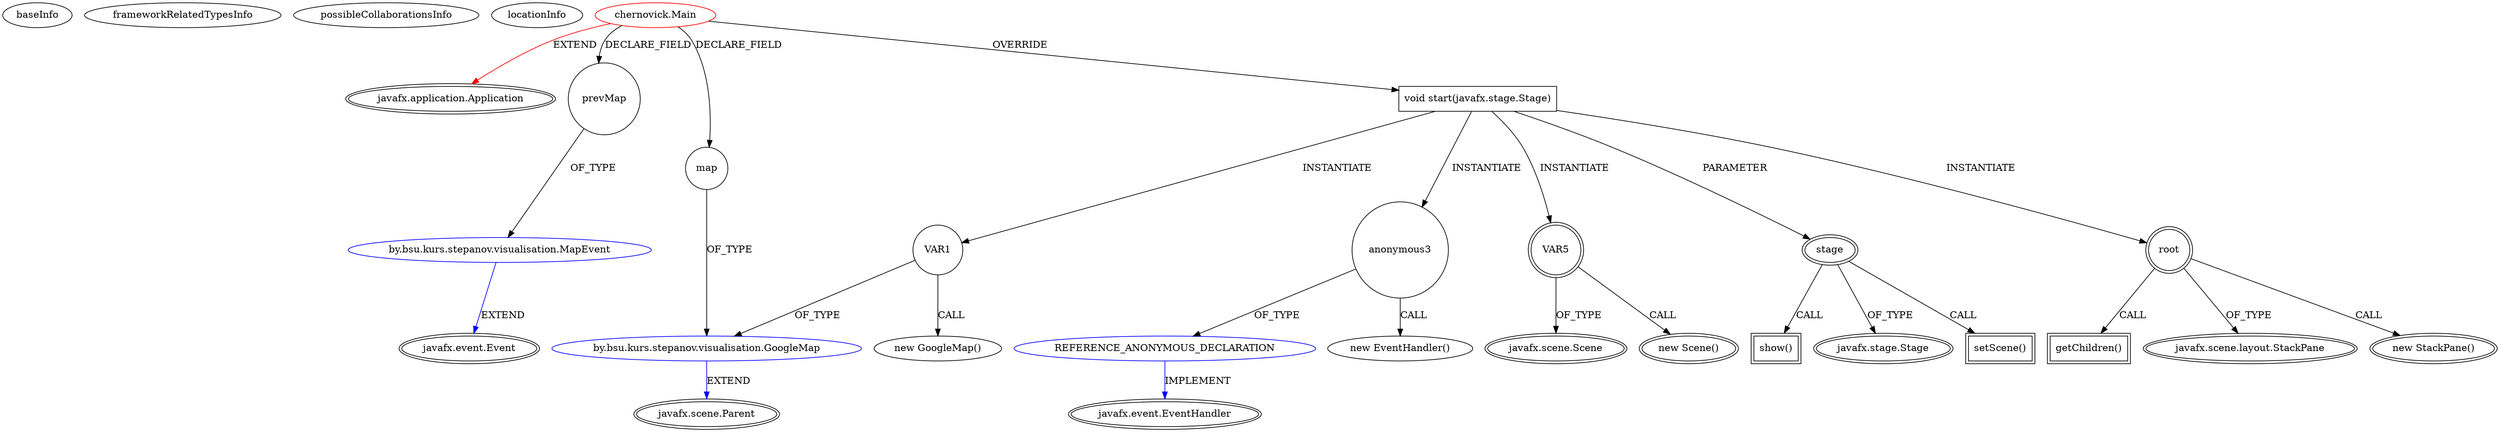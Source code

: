 digraph {
baseInfo[graphId=4297,category="extension_graph",isAnonymous=false,possibleRelation=true]
frameworkRelatedTypesInfo[0="javafx.application.Application"]
possibleCollaborationsInfo[0="4297~OVERRIDING_METHOD_DECLARATION-INSTANTIATION-~javafx.application.Application ~javafx.event.EventHandler ~false~true",1="4297~FIELD_DECLARATION-~javafx.application.Application ~javafx.event.Event ~false~false",2="4297~OVERRIDING_METHOD_DECLARATION-INSTANTIATION-FIELD_DECLARATION-~javafx.application.Application ~javafx.scene.Parent ~false~false"]
locationInfo[projectName="stepanovdg-VisualJadeMotionModel",filePath="/stepanovdg-VisualJadeMotionModel/VisualJadeMotionModel-master/src/chernovick/Main.java",contextSignature="Main",graphId="4297"]
0[label="chernovick.Main",vertexType="ROOT_CLIENT_CLASS_DECLARATION",isFrameworkType=false,color=red]
1[label="javafx.application.Application",vertexType="FRAMEWORK_CLASS_TYPE",isFrameworkType=true,peripheries=2]
2[label="map",vertexType="FIELD_DECLARATION",isFrameworkType=false,shape=circle]
3[label="by.bsu.kurs.stepanov.visualisation.GoogleMap",vertexType="REFERENCE_CLIENT_CLASS_DECLARATION",isFrameworkType=false,color=blue]
4[label="javafx.scene.Parent",vertexType="FRAMEWORK_CLASS_TYPE",isFrameworkType=true,peripheries=2]
5[label="prevMap",vertexType="FIELD_DECLARATION",isFrameworkType=false,shape=circle]
6[label="by.bsu.kurs.stepanov.visualisation.MapEvent",vertexType="REFERENCE_CLIENT_CLASS_DECLARATION",isFrameworkType=false,color=blue]
7[label="javafx.event.Event",vertexType="FRAMEWORK_CLASS_TYPE",isFrameworkType=true,peripheries=2]
8[label="void start(javafx.stage.Stage)",vertexType="OVERRIDING_METHOD_DECLARATION",isFrameworkType=false,shape=box]
9[label="stage",vertexType="PARAMETER_DECLARATION",isFrameworkType=true,peripheries=2]
10[label="javafx.stage.Stage",vertexType="FRAMEWORK_CLASS_TYPE",isFrameworkType=true,peripheries=2]
12[label="root",vertexType="VARIABLE_EXPRESION",isFrameworkType=true,peripheries=2,shape=circle]
13[label="javafx.scene.layout.StackPane",vertexType="FRAMEWORK_CLASS_TYPE",isFrameworkType=true,peripheries=2]
11[label="new StackPane()",vertexType="CONSTRUCTOR_CALL",isFrameworkType=true,peripheries=2]
15[label="VAR1",vertexType="VARIABLE_EXPRESION",isFrameworkType=false,shape=circle]
14[label="new GoogleMap()",vertexType="CONSTRUCTOR_CALL",isFrameworkType=false]
18[label="getChildren()",vertexType="INSIDE_CALL",isFrameworkType=true,peripheries=2,shape=box]
20[label="anonymous3",vertexType="VARIABLE_EXPRESION",isFrameworkType=false,shape=circle]
21[label="REFERENCE_ANONYMOUS_DECLARATION",vertexType="REFERENCE_ANONYMOUS_DECLARATION",isFrameworkType=false,color=blue]
22[label="javafx.event.EventHandler",vertexType="FRAMEWORK_INTERFACE_TYPE",isFrameworkType=true,peripheries=2]
19[label="new EventHandler()",vertexType="CONSTRUCTOR_CALL",isFrameworkType=false]
24[label="setScene()",vertexType="INSIDE_CALL",isFrameworkType=true,peripheries=2,shape=box]
26[label="VAR5",vertexType="VARIABLE_EXPRESION",isFrameworkType=true,peripheries=2,shape=circle]
27[label="javafx.scene.Scene",vertexType="FRAMEWORK_CLASS_TYPE",isFrameworkType=true,peripheries=2]
25[label="new Scene()",vertexType="CONSTRUCTOR_CALL",isFrameworkType=true,peripheries=2]
29[label="show()",vertexType="INSIDE_CALL",isFrameworkType=true,peripheries=2,shape=box]
0->1[label="EXTEND",color=red]
0->2[label="DECLARE_FIELD"]
3->4[label="EXTEND",color=blue]
2->3[label="OF_TYPE"]
0->5[label="DECLARE_FIELD"]
6->7[label="EXTEND",color=blue]
5->6[label="OF_TYPE"]
0->8[label="OVERRIDE"]
9->10[label="OF_TYPE"]
8->9[label="PARAMETER"]
8->12[label="INSTANTIATE"]
12->13[label="OF_TYPE"]
12->11[label="CALL"]
8->15[label="INSTANTIATE"]
15->3[label="OF_TYPE"]
15->14[label="CALL"]
12->18[label="CALL"]
8->20[label="INSTANTIATE"]
21->22[label="IMPLEMENT",color=blue]
20->21[label="OF_TYPE"]
20->19[label="CALL"]
9->24[label="CALL"]
8->26[label="INSTANTIATE"]
26->27[label="OF_TYPE"]
26->25[label="CALL"]
9->29[label="CALL"]
}
